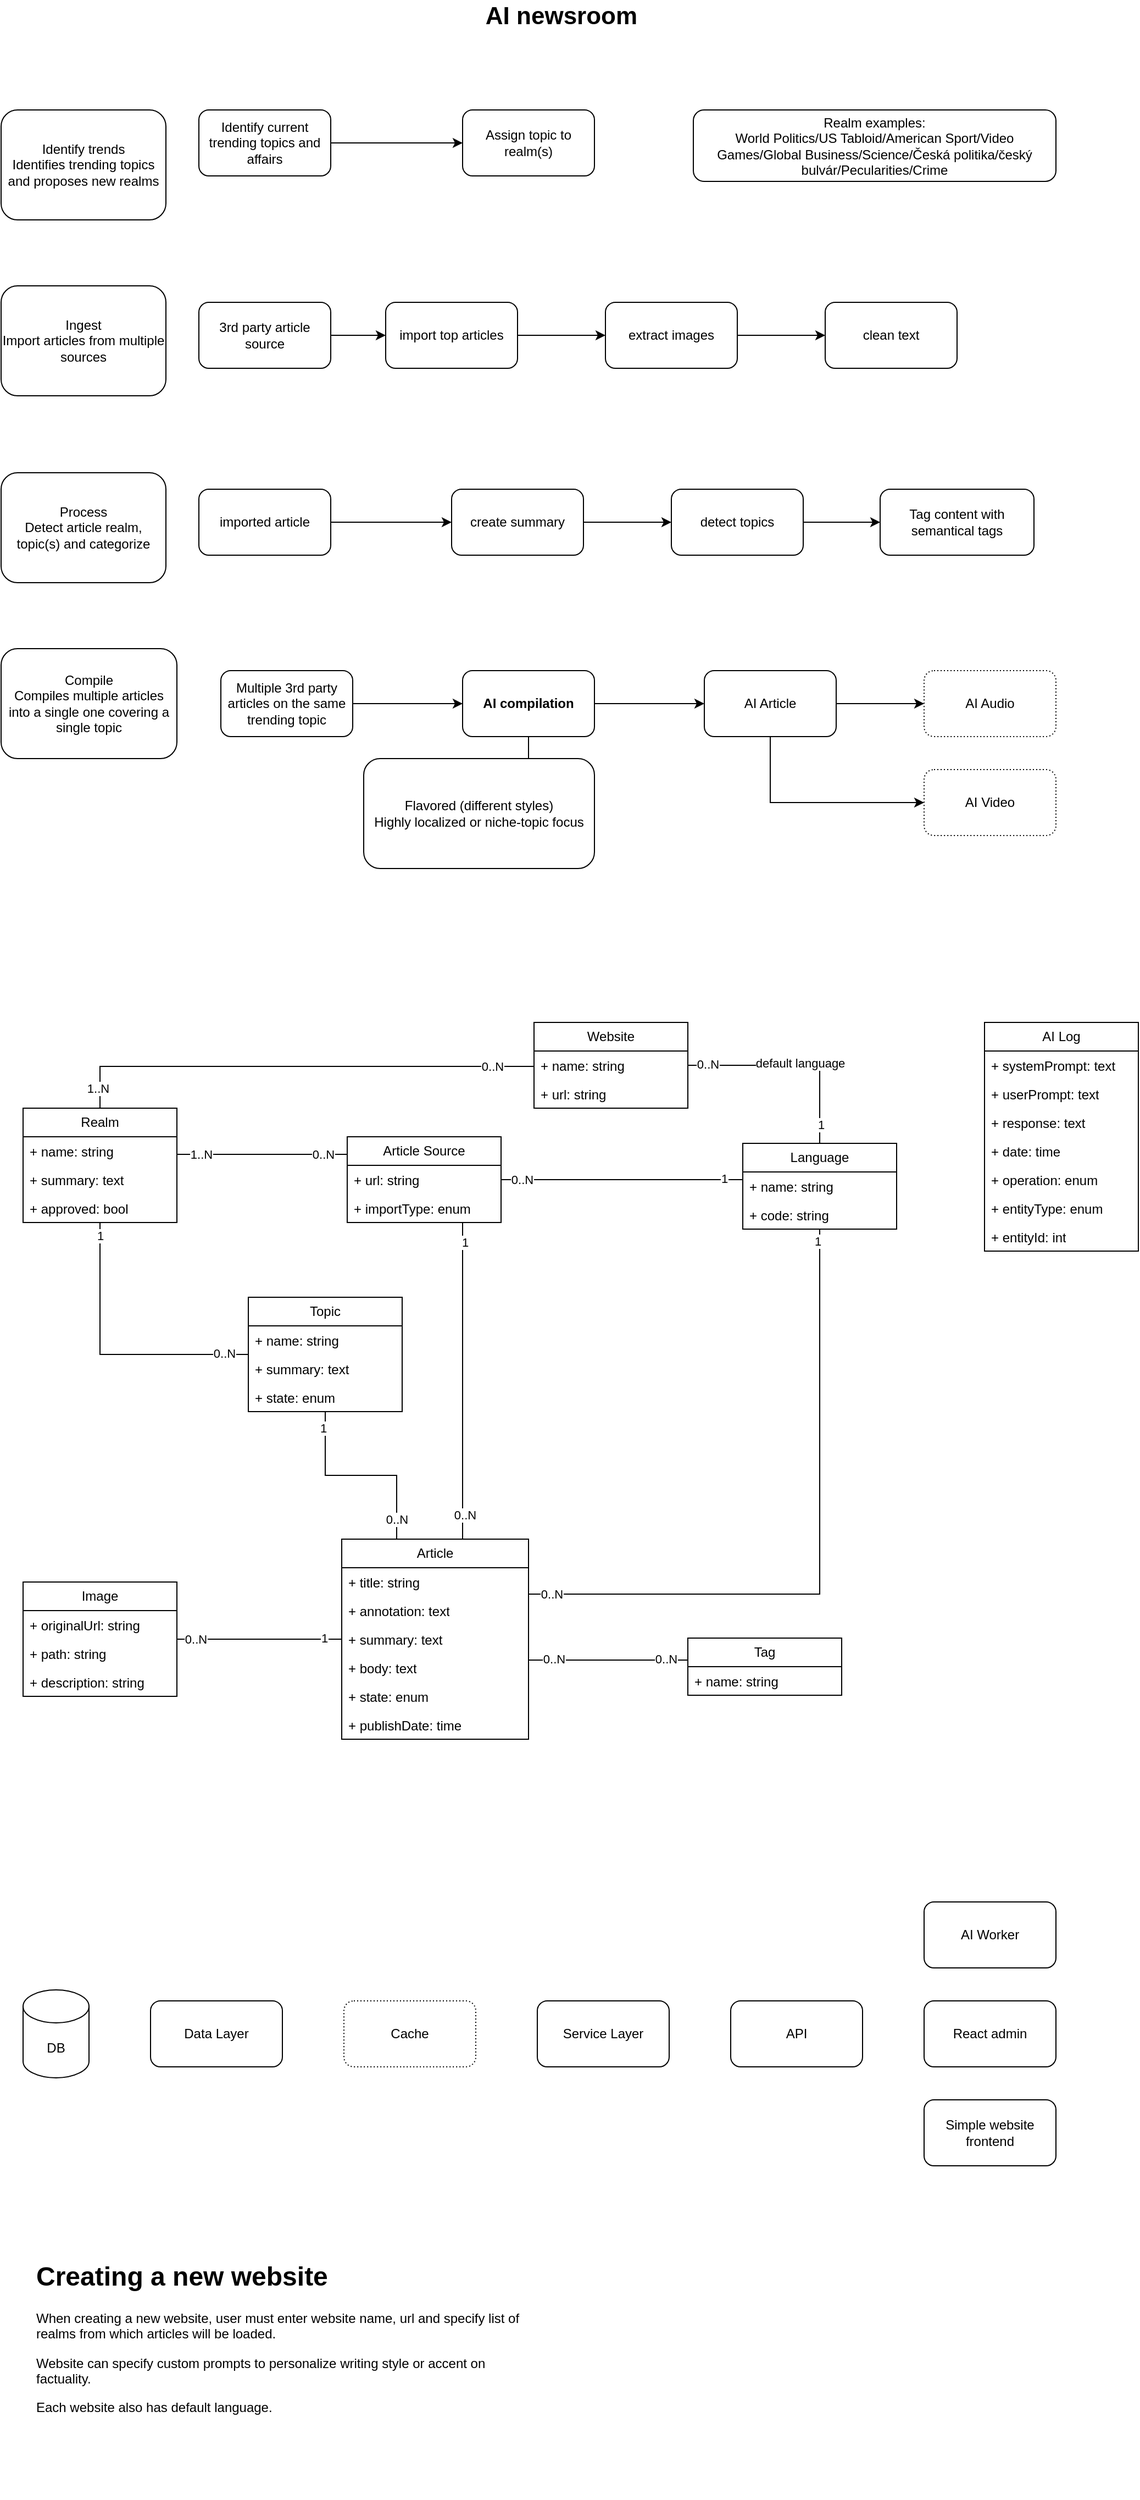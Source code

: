<mxfile version="28.0.6">
  <diagram name="Page-1" id="2f0_UIn1QX5p4JlgjNAr">
    <mxGraphModel dx="703" dy="866" grid="1" gridSize="10" guides="1" tooltips="1" connect="1" arrows="1" fold="1" page="1" pageScale="1" pageWidth="1100" pageHeight="850" math="0" shadow="0">
      <root>
        <mxCell id="0" />
        <mxCell id="1" parent="0" />
        <mxCell id="9vFJiuCCPZ5ZFo6hukGw-6" value="" style="edgeStyle=orthogonalEdgeStyle;rounded=0;orthogonalLoop=1;jettySize=auto;html=1;" parent="1" source="_1Ch5Hdbkco9YCcDuAIu-21" target="9vFJiuCCPZ5ZFo6hukGw-5" edge="1">
          <mxGeometry relative="1" as="geometry">
            <mxPoint x="360" y="670" as="sourcePoint" />
          </mxGeometry>
        </mxCell>
        <mxCell id="9vFJiuCCPZ5ZFo6hukGw-8" value="" style="edgeStyle=orthogonalEdgeStyle;rounded=0;orthogonalLoop=1;jettySize=auto;html=1;" parent="1" source="9vFJiuCCPZ5ZFo6hukGw-5" target="9vFJiuCCPZ5ZFo6hukGw-7" edge="1">
          <mxGeometry relative="1" as="geometry" />
        </mxCell>
        <mxCell id="jjYnuseNqR3K3UAZzciC-93" value="" style="edgeStyle=orthogonalEdgeStyle;rounded=0;orthogonalLoop=1;jettySize=auto;html=1;endArrow=none;endFill=0;" parent="1" source="9vFJiuCCPZ5ZFo6hukGw-5" target="jjYnuseNqR3K3UAZzciC-92" edge="1">
          <mxGeometry relative="1" as="geometry" />
        </mxCell>
        <mxCell id="9vFJiuCCPZ5ZFo6hukGw-5" value="AI compilation" style="whiteSpace=wrap;html=1;rounded=1;fontStyle=1" parent="1" vertex="1">
          <mxGeometry x="460" y="640" width="120" height="60" as="geometry" />
        </mxCell>
        <mxCell id="_1Ch5Hdbkco9YCcDuAIu-29" value="" style="edgeStyle=orthogonalEdgeStyle;rounded=0;orthogonalLoop=1;jettySize=auto;html=1;" parent="1" source="9vFJiuCCPZ5ZFo6hukGw-7" target="_1Ch5Hdbkco9YCcDuAIu-28" edge="1">
          <mxGeometry relative="1" as="geometry" />
        </mxCell>
        <mxCell id="jjYnuseNqR3K3UAZzciC-74" style="edgeStyle=orthogonalEdgeStyle;rounded=0;orthogonalLoop=1;jettySize=auto;html=1;" parent="1" source="9vFJiuCCPZ5ZFo6hukGw-7" target="jjYnuseNqR3K3UAZzciC-73" edge="1">
          <mxGeometry relative="1" as="geometry">
            <Array as="points">
              <mxPoint x="740" y="760" />
            </Array>
          </mxGeometry>
        </mxCell>
        <mxCell id="9vFJiuCCPZ5ZFo6hukGw-7" value="AI Article" style="whiteSpace=wrap;html=1;rounded=1;" parent="1" vertex="1">
          <mxGeometry x="680" y="640" width="120" height="60" as="geometry" />
        </mxCell>
        <mxCell id="_1Ch5Hdbkco9YCcDuAIu-2" value="" style="edgeStyle=orthogonalEdgeStyle;rounded=0;orthogonalLoop=1;jettySize=auto;html=1;" parent="1" source="fIE31c6hWo1CscnfOw33-9" target="_1Ch5Hdbkco9YCcDuAIu-1" edge="1">
          <mxGeometry relative="1" as="geometry" />
        </mxCell>
        <mxCell id="fIE31c6hWo1CscnfOw33-9" value="Identify current trending topics and affairs" style="rounded=1;whiteSpace=wrap;html=1;" parent="1" vertex="1">
          <mxGeometry x="220" y="130" width="120" height="60" as="geometry" />
        </mxCell>
        <mxCell id="_1Ch5Hdbkco9YCcDuAIu-1" value="Assign topic to realm(s)" style="rounded=1;whiteSpace=wrap;html=1;" parent="1" vertex="1">
          <mxGeometry x="460" y="130" width="120" height="60" as="geometry" />
        </mxCell>
        <mxCell id="_1Ch5Hdbkco9YCcDuAIu-3" value="Identify trends&lt;div&gt;Identifies trending topics and proposes new realms&lt;/div&gt;" style="rounded=1;whiteSpace=wrap;html=1;" parent="1" vertex="1">
          <mxGeometry x="40" y="130" width="150" height="100" as="geometry" />
        </mxCell>
        <mxCell id="_1Ch5Hdbkco9YCcDuAIu-9" value="Compile&lt;div&gt;Compiles multiple articles into a single one covering a single topic&lt;/div&gt;" style="rounded=1;whiteSpace=wrap;html=1;" parent="1" vertex="1">
          <mxGeometry x="40" y="620" width="160" height="100" as="geometry" />
        </mxCell>
        <mxCell id="_1Ch5Hdbkco9YCcDuAIu-10" value="Ingest&lt;br&gt;&lt;div&gt;Import articles from multiple sources&lt;/div&gt;" style="rounded=1;whiteSpace=wrap;html=1;" parent="1" vertex="1">
          <mxGeometry x="40" y="290" width="150" height="100" as="geometry" />
        </mxCell>
        <mxCell id="_1Ch5Hdbkco9YCcDuAIu-23" value="" style="edgeStyle=orthogonalEdgeStyle;rounded=0;orthogonalLoop=1;jettySize=auto;html=1;" parent="1" source="_1Ch5Hdbkco9YCcDuAIu-13" target="_1Ch5Hdbkco9YCcDuAIu-22" edge="1">
          <mxGeometry relative="1" as="geometry" />
        </mxCell>
        <mxCell id="_1Ch5Hdbkco9YCcDuAIu-13" value="3rd party article source" style="rounded=1;whiteSpace=wrap;html=1;flipH=1;" parent="1" vertex="1">
          <mxGeometry x="220" y="305" width="120" height="60" as="geometry" />
        </mxCell>
        <mxCell id="_1Ch5Hdbkco9YCcDuAIu-20" value="&lt;div&gt;Realm examples:&lt;/div&gt;World Politics/US Tabloid/American Sport/Video Games/Global Business/Science/Česká politika/český bulvár/Pecularities/Crime" style="rounded=1;whiteSpace=wrap;html=1;" parent="1" vertex="1">
          <mxGeometry x="670" y="130" width="330" height="65" as="geometry" />
        </mxCell>
        <mxCell id="_1Ch5Hdbkco9YCcDuAIu-21" value="Multiple 3rd party articles on the same trending topic" style="rounded=1;whiteSpace=wrap;html=1;" parent="1" vertex="1">
          <mxGeometry x="240" y="640" width="120" height="60" as="geometry" />
        </mxCell>
        <mxCell id="jjYnuseNqR3K3UAZzciC-83" value="" style="edgeStyle=orthogonalEdgeStyle;rounded=0;orthogonalLoop=1;jettySize=auto;html=1;" parent="1" source="_1Ch5Hdbkco9YCcDuAIu-22" target="jjYnuseNqR3K3UAZzciC-82" edge="1">
          <mxGeometry relative="1" as="geometry" />
        </mxCell>
        <mxCell id="_1Ch5Hdbkco9YCcDuAIu-22" value="import top articles" style="rounded=1;whiteSpace=wrap;html=1;flipH=1;" parent="1" vertex="1">
          <mxGeometry x="390" y="305" width="120" height="60" as="geometry" />
        </mxCell>
        <mxCell id="_1Ch5Hdbkco9YCcDuAIu-28" value="AI Audio" style="whiteSpace=wrap;html=1;rounded=1;dashed=1;dashPattern=1 2;" parent="1" vertex="1">
          <mxGeometry x="880" y="640" width="120" height="60" as="geometry" />
        </mxCell>
        <mxCell id="s1_NxwoBrpegGPB-QbzP-15" value="AI newsroom" style="text;html=1;align=center;verticalAlign=middle;whiteSpace=wrap;rounded=0;fontFamily=Helvetica;fontSize=22;fontColor=default;labelBackgroundColor=default;fontStyle=1" parent="1" vertex="1">
          <mxGeometry x="380" y="30" width="340" height="30" as="geometry" />
        </mxCell>
        <mxCell id="s1_NxwoBrpegGPB-QbzP-16" value="&lt;div&gt;Tag content with semantical tags&lt;/div&gt;" style="rounded=1;whiteSpace=wrap;html=1;" parent="1" vertex="1">
          <mxGeometry x="840" y="475" width="140" height="60" as="geometry" />
        </mxCell>
        <mxCell id="s2s7f9IMEK1w8N7TYZo1-18" style="edgeStyle=orthogonalEdgeStyle;shape=connector;rounded=0;orthogonalLoop=1;jettySize=auto;html=1;strokeColor=default;align=center;verticalAlign=middle;fontFamily=Helvetica;fontSize=11;fontColor=default;labelBackgroundColor=default;endArrow=none;endFill=0;" edge="1" parent="1" source="jjYnuseNqR3K3UAZzciC-6" target="jjYnuseNqR3K3UAZzciC-22">
          <mxGeometry relative="1" as="geometry" />
        </mxCell>
        <mxCell id="s2s7f9IMEK1w8N7TYZo1-20" value="0..N" style="edgeLabel;html=1;align=center;verticalAlign=middle;resizable=0;points=[];fontFamily=Helvetica;fontSize=11;fontColor=default;labelBackgroundColor=default;" vertex="1" connectable="0" parent="s2s7f9IMEK1w8N7TYZo1-18">
          <mxGeometry x="-0.828" y="-1" relative="1" as="geometry">
            <mxPoint as="offset" />
          </mxGeometry>
        </mxCell>
        <mxCell id="s2s7f9IMEK1w8N7TYZo1-23" value="1" style="edgeLabel;html=1;align=center;verticalAlign=middle;resizable=0;points=[];fontFamily=Helvetica;fontSize=11;fontColor=default;labelBackgroundColor=default;" vertex="1" connectable="0" parent="s2s7f9IMEK1w8N7TYZo1-18">
          <mxGeometry x="0.906" relative="1" as="geometry">
            <mxPoint as="offset" />
          </mxGeometry>
        </mxCell>
        <mxCell id="jjYnuseNqR3K3UAZzciC-6" value="Topic" style="swimlane;fontStyle=0;childLayout=stackLayout;horizontal=1;startSize=26;fillColor=none;horizontalStack=0;resizeParent=1;resizeParentMax=0;resizeLast=0;collapsible=1;marginBottom=0;whiteSpace=wrap;html=1;" parent="1" vertex="1">
          <mxGeometry x="265" y="1210" width="140" height="104" as="geometry" />
        </mxCell>
        <mxCell id="jjYnuseNqR3K3UAZzciC-7" value="+ name: string" style="text;strokeColor=none;fillColor=none;align=left;verticalAlign=top;spacingLeft=4;spacingRight=4;overflow=hidden;rotatable=0;points=[[0,0.5],[1,0.5]];portConstraint=eastwest;whiteSpace=wrap;html=1;" parent="jjYnuseNqR3K3UAZzciC-6" vertex="1">
          <mxGeometry y="26" width="140" height="26" as="geometry" />
        </mxCell>
        <mxCell id="jjYnuseNqR3K3UAZzciC-8" value="+ summary: text" style="text;strokeColor=none;fillColor=none;align=left;verticalAlign=top;spacingLeft=4;spacingRight=4;overflow=hidden;rotatable=0;points=[[0,0.5],[1,0.5]];portConstraint=eastwest;whiteSpace=wrap;html=1;" parent="jjYnuseNqR3K3UAZzciC-6" vertex="1">
          <mxGeometry y="52" width="140" height="26" as="geometry" />
        </mxCell>
        <mxCell id="jjYnuseNqR3K3UAZzciC-68" value="+ state: enum" style="text;strokeColor=none;fillColor=none;align=left;verticalAlign=top;spacingLeft=4;spacingRight=4;overflow=hidden;rotatable=0;points=[[0,0.5],[1,0.5]];portConstraint=eastwest;whiteSpace=wrap;html=1;" parent="jjYnuseNqR3K3UAZzciC-6" vertex="1">
          <mxGeometry y="78" width="140" height="26" as="geometry" />
        </mxCell>
        <mxCell id="jjYnuseNqR3K3UAZzciC-43" style="edgeStyle=orthogonalEdgeStyle;rounded=0;orthogonalLoop=1;jettySize=auto;html=1;endArrow=none;endFill=0;" parent="1" source="jjYnuseNqR3K3UAZzciC-10" target="jjYnuseNqR3K3UAZzciC-22" edge="1">
          <mxGeometry relative="1" as="geometry">
            <mxPoint x="487" y="1180" as="sourcePoint" />
            <mxPoint x="282" y="1185" as="targetPoint" />
            <Array as="points">
              <mxPoint x="255" y="1080" />
              <mxPoint x="255" y="1080" />
            </Array>
          </mxGeometry>
        </mxCell>
        <mxCell id="jjYnuseNqR3K3UAZzciC-44" value="1..N" style="edgeLabel;html=1;align=center;verticalAlign=middle;resizable=0;points=[];" parent="jjYnuseNqR3K3UAZzciC-43" vertex="1" connectable="0">
          <mxGeometry x="0.719" y="1" relative="1" as="geometry">
            <mxPoint y="-1" as="offset" />
          </mxGeometry>
        </mxCell>
        <mxCell id="s2s7f9IMEK1w8N7TYZo1-14" value="0..N" style="edgeLabel;html=1;align=center;verticalAlign=middle;resizable=0;points=[];fontFamily=Helvetica;fontSize=11;fontColor=default;labelBackgroundColor=default;" vertex="1" connectable="0" parent="jjYnuseNqR3K3UAZzciC-43">
          <mxGeometry x="-0.716" relative="1" as="geometry">
            <mxPoint as="offset" />
          </mxGeometry>
        </mxCell>
        <mxCell id="s2s7f9IMEK1w8N7TYZo1-25" style="edgeStyle=orthogonalEdgeStyle;shape=connector;rounded=0;orthogonalLoop=1;jettySize=auto;html=1;strokeColor=default;align=center;verticalAlign=middle;fontFamily=Helvetica;fontSize=11;fontColor=default;labelBackgroundColor=default;endArrow=none;endFill=0;" edge="1" parent="1" source="jjYnuseNqR3K3UAZzciC-10" target="jjYnuseNqR3K3UAZzciC-14">
          <mxGeometry relative="1" as="geometry">
            <Array as="points">
              <mxPoint x="675" y="1103" />
              <mxPoint x="675" y="1103" />
            </Array>
          </mxGeometry>
        </mxCell>
        <mxCell id="s2s7f9IMEK1w8N7TYZo1-26" value="0..N" style="edgeLabel;html=1;align=center;verticalAlign=middle;resizable=0;points=[];fontFamily=Helvetica;fontSize=11;fontColor=default;labelBackgroundColor=default;" vertex="1" connectable="0" parent="s2s7f9IMEK1w8N7TYZo1-25">
          <mxGeometry x="-0.832" relative="1" as="geometry">
            <mxPoint as="offset" />
          </mxGeometry>
        </mxCell>
        <mxCell id="s2s7f9IMEK1w8N7TYZo1-27" value="1" style="edgeLabel;html=1;align=center;verticalAlign=middle;resizable=0;points=[];fontFamily=Helvetica;fontSize=11;fontColor=default;labelBackgroundColor=default;" vertex="1" connectable="0" parent="s2s7f9IMEK1w8N7TYZo1-25">
          <mxGeometry x="0.841" y="3" relative="1" as="geometry">
            <mxPoint y="2" as="offset" />
          </mxGeometry>
        </mxCell>
        <mxCell id="jjYnuseNqR3K3UAZzciC-10" value="Article Source" style="swimlane;fontStyle=0;childLayout=stackLayout;horizontal=1;startSize=26;fillColor=none;horizontalStack=0;resizeParent=1;resizeParentMax=0;resizeLast=0;collapsible=1;marginBottom=0;whiteSpace=wrap;html=1;" parent="1" vertex="1">
          <mxGeometry x="355" y="1064" width="140" height="78" as="geometry" />
        </mxCell>
        <mxCell id="jjYnuseNqR3K3UAZzciC-11" value="+ url: string" style="text;strokeColor=none;fillColor=none;align=left;verticalAlign=top;spacingLeft=4;spacingRight=4;overflow=hidden;rotatable=0;points=[[0,0.5],[1,0.5]];portConstraint=eastwest;whiteSpace=wrap;html=1;" parent="jjYnuseNqR3K3UAZzciC-10" vertex="1">
          <mxGeometry y="26" width="140" height="26" as="geometry" />
        </mxCell>
        <mxCell id="jjYnuseNqR3K3UAZzciC-12" value="+ importType: enum" style="text;strokeColor=none;fillColor=none;align=left;verticalAlign=top;spacingLeft=4;spacingRight=4;overflow=hidden;rotatable=0;points=[[0,0.5],[1,0.5]];portConstraint=eastwest;whiteSpace=wrap;html=1;" parent="jjYnuseNqR3K3UAZzciC-10" vertex="1">
          <mxGeometry y="52" width="140" height="26" as="geometry" />
        </mxCell>
        <mxCell id="jjYnuseNqR3K3UAZzciC-14" value="Language" style="swimlane;fontStyle=0;childLayout=stackLayout;horizontal=1;startSize=26;fillColor=none;horizontalStack=0;resizeParent=1;resizeParentMax=0;resizeLast=0;collapsible=1;marginBottom=0;whiteSpace=wrap;html=1;" parent="1" vertex="1">
          <mxGeometry x="715" y="1070" width="140" height="78" as="geometry" />
        </mxCell>
        <mxCell id="jjYnuseNqR3K3UAZzciC-15" value="+ name: string" style="text;strokeColor=none;fillColor=none;align=left;verticalAlign=top;spacingLeft=4;spacingRight=4;overflow=hidden;rotatable=0;points=[[0,0.5],[1,0.5]];portConstraint=eastwest;whiteSpace=wrap;html=1;" parent="jjYnuseNqR3K3UAZzciC-14" vertex="1">
          <mxGeometry y="26" width="140" height="26" as="geometry" />
        </mxCell>
        <mxCell id="3_nOLkv7CPVGNrmWfh7A-4" value="+ code: string" style="text;strokeColor=none;fillColor=none;align=left;verticalAlign=top;spacingLeft=4;spacingRight=4;overflow=hidden;rotatable=0;points=[[0,0.5],[1,0.5]];portConstraint=eastwest;whiteSpace=wrap;html=1;" parent="jjYnuseNqR3K3UAZzciC-14" vertex="1">
          <mxGeometry y="52" width="140" height="26" as="geometry" />
        </mxCell>
        <mxCell id="jjYnuseNqR3K3UAZzciC-35" style="edgeStyle=orthogonalEdgeStyle;rounded=0;orthogonalLoop=1;jettySize=auto;html=1;endArrow=none;endFill=0;" parent="1" source="jjYnuseNqR3K3UAZzciC-18" target="jjYnuseNqR3K3UAZzciC-14" edge="1">
          <mxGeometry relative="1" as="geometry">
            <Array as="points">
              <mxPoint x="785" y="1480" />
            </Array>
          </mxGeometry>
        </mxCell>
        <mxCell id="s2s7f9IMEK1w8N7TYZo1-21" value="1" style="edgeLabel;html=1;align=center;verticalAlign=middle;resizable=0;points=[];fontFamily=Helvetica;fontSize=11;fontColor=default;labelBackgroundColor=default;" vertex="1" connectable="0" parent="jjYnuseNqR3K3UAZzciC-35">
          <mxGeometry x="0.965" y="2" relative="1" as="geometry">
            <mxPoint as="offset" />
          </mxGeometry>
        </mxCell>
        <mxCell id="s2s7f9IMEK1w8N7TYZo1-22" value="0..N" style="edgeLabel;html=1;align=center;verticalAlign=middle;resizable=0;points=[];fontFamily=Helvetica;fontSize=11;fontColor=default;labelBackgroundColor=default;" vertex="1" connectable="0" parent="jjYnuseNqR3K3UAZzciC-35">
          <mxGeometry x="-0.951" relative="1" as="geometry">
            <mxPoint x="6" as="offset" />
          </mxGeometry>
        </mxCell>
        <mxCell id="jjYnuseNqR3K3UAZzciC-45" style="edgeStyle=orthogonalEdgeStyle;rounded=0;orthogonalLoop=1;jettySize=auto;html=1;endArrow=none;endFill=0;" parent="1" source="jjYnuseNqR3K3UAZzciC-18" target="jjYnuseNqR3K3UAZzciC-6" edge="1">
          <mxGeometry relative="1" as="geometry">
            <Array as="points">
              <mxPoint x="400" y="1372" />
              <mxPoint x="335" y="1372" />
            </Array>
          </mxGeometry>
        </mxCell>
        <mxCell id="jjYnuseNqR3K3UAZzciC-53" value="1" style="edgeLabel;html=1;align=center;verticalAlign=middle;resizable=0;points=[];" parent="jjYnuseNqR3K3UAZzciC-45" vertex="1" connectable="0">
          <mxGeometry x="0.798" y="-1" relative="1" as="geometry">
            <mxPoint x="-3" y="-4" as="offset" />
          </mxGeometry>
        </mxCell>
        <mxCell id="s2s7f9IMEK1w8N7TYZo1-24" value="0..N" style="edgeLabel;html=1;align=center;verticalAlign=middle;resizable=0;points=[];fontFamily=Helvetica;fontSize=11;fontColor=default;labelBackgroundColor=default;" vertex="1" connectable="0" parent="jjYnuseNqR3K3UAZzciC-45">
          <mxGeometry x="-0.793" relative="1" as="geometry">
            <mxPoint as="offset" />
          </mxGeometry>
        </mxCell>
        <mxCell id="s2s7f9IMEK1w8N7TYZo1-31" style="edgeStyle=orthogonalEdgeStyle;shape=connector;rounded=0;orthogonalLoop=1;jettySize=auto;html=1;strokeColor=default;align=center;verticalAlign=middle;fontFamily=Helvetica;fontSize=11;fontColor=default;labelBackgroundColor=default;endArrow=none;endFill=0;" edge="1" parent="1" source="jjYnuseNqR3K3UAZzciC-18" target="jjYnuseNqR3K3UAZzciC-10">
          <mxGeometry relative="1" as="geometry">
            <Array as="points">
              <mxPoint x="460" y="1360" />
              <mxPoint x="460" y="1360" />
            </Array>
          </mxGeometry>
        </mxCell>
        <mxCell id="s2s7f9IMEK1w8N7TYZo1-32" value="1" style="edgeLabel;html=1;align=center;verticalAlign=middle;resizable=0;points=[];fontFamily=Helvetica;fontSize=11;fontColor=default;labelBackgroundColor=default;" vertex="1" connectable="0" parent="s2s7f9IMEK1w8N7TYZo1-31">
          <mxGeometry x="0.875" y="-2" relative="1" as="geometry">
            <mxPoint as="offset" />
          </mxGeometry>
        </mxCell>
        <mxCell id="s2s7f9IMEK1w8N7TYZo1-33" value="0..N" style="edgeLabel;html=1;align=center;verticalAlign=middle;resizable=0;points=[];fontFamily=Helvetica;fontSize=11;fontColor=default;labelBackgroundColor=default;" vertex="1" connectable="0" parent="s2s7f9IMEK1w8N7TYZo1-31">
          <mxGeometry x="-0.847" y="-2" relative="1" as="geometry">
            <mxPoint as="offset" />
          </mxGeometry>
        </mxCell>
        <mxCell id="jjYnuseNqR3K3UAZzciC-18" value="Article" style="swimlane;fontStyle=0;childLayout=stackLayout;horizontal=1;startSize=26;fillColor=none;horizontalStack=0;resizeParent=1;resizeParentMax=0;resizeLast=0;collapsible=1;marginBottom=0;whiteSpace=wrap;html=1;" parent="1" vertex="1">
          <mxGeometry x="350" y="1430" width="170" height="182" as="geometry" />
        </mxCell>
        <mxCell id="jjYnuseNqR3K3UAZzciC-19" value="+ title: string" style="text;strokeColor=none;fillColor=none;align=left;verticalAlign=top;spacingLeft=4;spacingRight=4;overflow=hidden;rotatable=0;points=[[0,0.5],[1,0.5]];portConstraint=eastwest;whiteSpace=wrap;html=1;" parent="jjYnuseNqR3K3UAZzciC-18" vertex="1">
          <mxGeometry y="26" width="170" height="26" as="geometry" />
        </mxCell>
        <mxCell id="jjYnuseNqR3K3UAZzciC-20" value="+ annotation: text" style="text;strokeColor=none;fillColor=none;align=left;verticalAlign=top;spacingLeft=4;spacingRight=4;overflow=hidden;rotatable=0;points=[[0,0.5],[1,0.5]];portConstraint=eastwest;whiteSpace=wrap;html=1;" parent="jjYnuseNqR3K3UAZzciC-18" vertex="1">
          <mxGeometry y="52" width="170" height="26" as="geometry" />
        </mxCell>
        <mxCell id="jjYnuseNqR3K3UAZzciC-21" value="+ summary: text" style="text;strokeColor=none;fillColor=none;align=left;verticalAlign=top;spacingLeft=4;spacingRight=4;overflow=hidden;rotatable=0;points=[[0,0.5],[1,0.5]];portConstraint=eastwest;whiteSpace=wrap;html=1;" parent="jjYnuseNqR3K3UAZzciC-18" vertex="1">
          <mxGeometry y="78" width="170" height="26" as="geometry" />
        </mxCell>
        <mxCell id="jjYnuseNqR3K3UAZzciC-36" value="+ body: text" style="text;strokeColor=none;fillColor=none;align=left;verticalAlign=top;spacingLeft=4;spacingRight=4;overflow=hidden;rotatable=0;points=[[0,0.5],[1,0.5]];portConstraint=eastwest;whiteSpace=wrap;html=1;" parent="jjYnuseNqR3K3UAZzciC-18" vertex="1">
          <mxGeometry y="104" width="170" height="26" as="geometry" />
        </mxCell>
        <mxCell id="jjYnuseNqR3K3UAZzciC-54" value="+ state: enum" style="text;strokeColor=none;fillColor=none;align=left;verticalAlign=top;spacingLeft=4;spacingRight=4;overflow=hidden;rotatable=0;points=[[0,0.5],[1,0.5]];portConstraint=eastwest;whiteSpace=wrap;html=1;" parent="jjYnuseNqR3K3UAZzciC-18" vertex="1">
          <mxGeometry y="130" width="170" height="26" as="geometry" />
        </mxCell>
        <mxCell id="s2s7f9IMEK1w8N7TYZo1-13" value="+ publishDate: time" style="text;strokeColor=none;fillColor=none;align=left;verticalAlign=top;spacingLeft=4;spacingRight=4;overflow=hidden;rotatable=0;points=[[0,0.5],[1,0.5]];portConstraint=eastwest;whiteSpace=wrap;html=1;" vertex="1" parent="jjYnuseNqR3K3UAZzciC-18">
          <mxGeometry y="156" width="170" height="26" as="geometry" />
        </mxCell>
        <mxCell id="s2s7f9IMEK1w8N7TYZo1-6" style="edgeStyle=orthogonalEdgeStyle;rounded=0;orthogonalLoop=1;jettySize=auto;html=1;endArrow=none;endFill=0;" edge="1" parent="1" source="jjYnuseNqR3K3UAZzciC-22" target="s2s7f9IMEK1w8N7TYZo1-1">
          <mxGeometry relative="1" as="geometry">
            <Array as="points">
              <mxPoint x="130" y="1000" />
            </Array>
          </mxGeometry>
        </mxCell>
        <mxCell id="s2s7f9IMEK1w8N7TYZo1-7" value="0..N" style="edgeLabel;html=1;align=center;verticalAlign=middle;resizable=0;points=[];fontFamily=Helvetica;fontSize=11;fontColor=default;labelBackgroundColor=default;" vertex="1" connectable="0" parent="s2s7f9IMEK1w8N7TYZo1-6">
          <mxGeometry x="0.823" relative="1" as="geometry">
            <mxPoint as="offset" />
          </mxGeometry>
        </mxCell>
        <mxCell id="s2s7f9IMEK1w8N7TYZo1-8" value="1..N" style="edgeLabel;html=1;align=center;verticalAlign=middle;resizable=0;points=[];fontFamily=Helvetica;fontSize=11;fontColor=default;labelBackgroundColor=default;" vertex="1" connectable="0" parent="s2s7f9IMEK1w8N7TYZo1-6">
          <mxGeometry x="-0.872" y="2" relative="1" as="geometry">
            <mxPoint y="9" as="offset" />
          </mxGeometry>
        </mxCell>
        <mxCell id="jjYnuseNqR3K3UAZzciC-22" value="Realm" style="swimlane;fontStyle=0;childLayout=stackLayout;horizontal=1;startSize=26;fillColor=none;horizontalStack=0;resizeParent=1;resizeParentMax=0;resizeLast=0;collapsible=1;marginBottom=0;whiteSpace=wrap;html=1;" parent="1" vertex="1">
          <mxGeometry x="60" y="1038" width="140" height="104" as="geometry" />
        </mxCell>
        <mxCell id="jjYnuseNqR3K3UAZzciC-25" value="+ name: string" style="text;strokeColor=none;fillColor=none;align=left;verticalAlign=top;spacingLeft=4;spacingRight=4;overflow=hidden;rotatable=0;points=[[0,0.5],[1,0.5]];portConstraint=eastwest;whiteSpace=wrap;html=1;" parent="jjYnuseNqR3K3UAZzciC-22" vertex="1">
          <mxGeometry y="26" width="140" height="26" as="geometry" />
        </mxCell>
        <mxCell id="jjYnuseNqR3K3UAZzciC-49" value="+ summary: text" style="text;strokeColor=none;fillColor=none;align=left;verticalAlign=top;spacingLeft=4;spacingRight=4;overflow=hidden;rotatable=0;points=[[0,0.5],[1,0.5]];portConstraint=eastwest;whiteSpace=wrap;html=1;" parent="jjYnuseNqR3K3UAZzciC-22" vertex="1">
          <mxGeometry y="52" width="140" height="26" as="geometry" />
        </mxCell>
        <mxCell id="s2s7f9IMEK1w8N7TYZo1-15" value="+ approved: bool" style="text;strokeColor=none;fillColor=none;align=left;verticalAlign=top;spacingLeft=4;spacingRight=4;overflow=hidden;rotatable=0;points=[[0,0.5],[1,0.5]];portConstraint=eastwest;whiteSpace=wrap;html=1;" vertex="1" parent="jjYnuseNqR3K3UAZzciC-22">
          <mxGeometry y="78" width="140" height="26" as="geometry" />
        </mxCell>
        <mxCell id="jjYnuseNqR3K3UAZzciC-34" style="edgeStyle=orthogonalEdgeStyle;rounded=0;orthogonalLoop=1;jettySize=auto;html=1;endArrow=none;endFill=0;" parent="1" source="jjYnuseNqR3K3UAZzciC-30" target="jjYnuseNqR3K3UAZzciC-18" edge="1">
          <mxGeometry relative="1" as="geometry" />
        </mxCell>
        <mxCell id="s2s7f9IMEK1w8N7TYZo1-28" value="1" style="edgeLabel;html=1;align=center;verticalAlign=middle;resizable=0;points=[];fontFamily=Helvetica;fontSize=11;fontColor=default;labelBackgroundColor=default;" vertex="1" connectable="0" parent="jjYnuseNqR3K3UAZzciC-34">
          <mxGeometry x="0.787" y="1" relative="1" as="geometry">
            <mxPoint as="offset" />
          </mxGeometry>
        </mxCell>
        <mxCell id="s2s7f9IMEK1w8N7TYZo1-29" value="0..N" style="edgeLabel;html=1;align=center;verticalAlign=middle;resizable=0;points=[];fontFamily=Helvetica;fontSize=11;fontColor=default;labelBackgroundColor=default;" vertex="1" connectable="0" parent="jjYnuseNqR3K3UAZzciC-34">
          <mxGeometry x="-0.773" y="-1" relative="1" as="geometry">
            <mxPoint y="-1" as="offset" />
          </mxGeometry>
        </mxCell>
        <mxCell id="jjYnuseNqR3K3UAZzciC-30" value="Image" style="swimlane;fontStyle=0;childLayout=stackLayout;horizontal=1;startSize=26;fillColor=none;horizontalStack=0;resizeParent=1;resizeParentMax=0;resizeLast=0;collapsible=1;marginBottom=0;whiteSpace=wrap;html=1;" parent="1" vertex="1">
          <mxGeometry x="60" y="1469" width="140" height="104" as="geometry" />
        </mxCell>
        <mxCell id="jjYnuseNqR3K3UAZzciC-31" value="+ originalUrl: string" style="text;strokeColor=none;fillColor=none;align=left;verticalAlign=top;spacingLeft=4;spacingRight=4;overflow=hidden;rotatable=0;points=[[0,0.5],[1,0.5]];portConstraint=eastwest;whiteSpace=wrap;html=1;" parent="jjYnuseNqR3K3UAZzciC-30" vertex="1">
          <mxGeometry y="26" width="140" height="26" as="geometry" />
        </mxCell>
        <mxCell id="jjYnuseNqR3K3UAZzciC-32" value="+ path: string" style="text;strokeColor=none;fillColor=none;align=left;verticalAlign=top;spacingLeft=4;spacingRight=4;overflow=hidden;rotatable=0;points=[[0,0.5],[1,0.5]];portConstraint=eastwest;whiteSpace=wrap;html=1;" parent="jjYnuseNqR3K3UAZzciC-30" vertex="1">
          <mxGeometry y="52" width="140" height="26" as="geometry" />
        </mxCell>
        <mxCell id="jjYnuseNqR3K3UAZzciC-33" value="+ description: string" style="text;strokeColor=none;fillColor=none;align=left;verticalAlign=top;spacingLeft=4;spacingRight=4;overflow=hidden;rotatable=0;points=[[0,0.5],[1,0.5]];portConstraint=eastwest;whiteSpace=wrap;html=1;" parent="jjYnuseNqR3K3UAZzciC-30" vertex="1">
          <mxGeometry y="78" width="140" height="26" as="geometry" />
        </mxCell>
        <mxCell id="jjYnuseNqR3K3UAZzciC-55" value="Process&lt;br&gt;&lt;div&gt;Detect article realm, topic(s) and categorize&lt;/div&gt;" style="rounded=1;whiteSpace=wrap;html=1;" parent="1" vertex="1">
          <mxGeometry x="40" y="460" width="150" height="100" as="geometry" />
        </mxCell>
        <mxCell id="jjYnuseNqR3K3UAZzciC-56" value="" style="edgeStyle=orthogonalEdgeStyle;rounded=0;orthogonalLoop=1;jettySize=auto;html=1;" parent="1" source="jjYnuseNqR3K3UAZzciC-57" target="jjYnuseNqR3K3UAZzciC-80" edge="1">
          <mxGeometry relative="1" as="geometry">
            <mxPoint x="420" y="505" as="targetPoint" />
          </mxGeometry>
        </mxCell>
        <mxCell id="jjYnuseNqR3K3UAZzciC-57" value="imported article" style="rounded=1;whiteSpace=wrap;html=1;flipH=1;" parent="1" vertex="1">
          <mxGeometry x="220" y="475" width="120" height="60" as="geometry" />
        </mxCell>
        <mxCell id="jjYnuseNqR3K3UAZzciC-60" value="" style="edgeStyle=orthogonalEdgeStyle;rounded=0;orthogonalLoop=1;jettySize=auto;html=1;" parent="1" source="jjYnuseNqR3K3UAZzciC-80" target="jjYnuseNqR3K3UAZzciC-59" edge="1">
          <mxGeometry relative="1" as="geometry" />
        </mxCell>
        <mxCell id="jjYnuseNqR3K3UAZzciC-67" style="edgeStyle=orthogonalEdgeStyle;rounded=0;orthogonalLoop=1;jettySize=auto;html=1;" parent="1" source="jjYnuseNqR3K3UAZzciC-59" target="s1_NxwoBrpegGPB-QbzP-16" edge="1">
          <mxGeometry relative="1" as="geometry" />
        </mxCell>
        <mxCell id="jjYnuseNqR3K3UAZzciC-59" value="detect topics" style="rounded=1;whiteSpace=wrap;html=1;flipH=1;" parent="1" vertex="1">
          <mxGeometry x="650" y="475" width="120" height="60" as="geometry" />
        </mxCell>
        <mxCell id="jjYnuseNqR3K3UAZzciC-61" value="AI Log" style="swimlane;fontStyle=0;childLayout=stackLayout;horizontal=1;startSize=26;fillColor=none;horizontalStack=0;resizeParent=1;resizeParentMax=0;resizeLast=0;collapsible=1;marginBottom=0;whiteSpace=wrap;html=1;" parent="1" vertex="1">
          <mxGeometry x="935" y="960" width="140" height="208" as="geometry" />
        </mxCell>
        <mxCell id="jjYnuseNqR3K3UAZzciC-62" value="+ systemPrompt: text" style="text;strokeColor=none;fillColor=none;align=left;verticalAlign=top;spacingLeft=4;spacingRight=4;overflow=hidden;rotatable=0;points=[[0,0.5],[1,0.5]];portConstraint=eastwest;whiteSpace=wrap;html=1;" parent="jjYnuseNqR3K3UAZzciC-61" vertex="1">
          <mxGeometry y="26" width="140" height="26" as="geometry" />
        </mxCell>
        <mxCell id="jjYnuseNqR3K3UAZzciC-63" value="+ userPrompt: text" style="text;strokeColor=none;fillColor=none;align=left;verticalAlign=top;spacingLeft=4;spacingRight=4;overflow=hidden;rotatable=0;points=[[0,0.5],[1,0.5]];portConstraint=eastwest;whiteSpace=wrap;html=1;" parent="jjYnuseNqR3K3UAZzciC-61" vertex="1">
          <mxGeometry y="52" width="140" height="26" as="geometry" />
        </mxCell>
        <mxCell id="jjYnuseNqR3K3UAZzciC-64" value="+ response: text" style="text;strokeColor=none;fillColor=none;align=left;verticalAlign=top;spacingLeft=4;spacingRight=4;overflow=hidden;rotatable=0;points=[[0,0.5],[1,0.5]];portConstraint=eastwest;whiteSpace=wrap;html=1;" parent="jjYnuseNqR3K3UAZzciC-61" vertex="1">
          <mxGeometry y="78" width="140" height="26" as="geometry" />
        </mxCell>
        <mxCell id="jjYnuseNqR3K3UAZzciC-65" value="+ date: time" style="text;strokeColor=none;fillColor=none;align=left;verticalAlign=top;spacingLeft=4;spacingRight=4;overflow=hidden;rotatable=0;points=[[0,0.5],[1,0.5]];portConstraint=eastwest;whiteSpace=wrap;html=1;" parent="jjYnuseNqR3K3UAZzciC-61" vertex="1">
          <mxGeometry y="104" width="140" height="26" as="geometry" />
        </mxCell>
        <mxCell id="jjYnuseNqR3K3UAZzciC-66" value="+ operation: enum" style="text;strokeColor=none;fillColor=none;align=left;verticalAlign=top;spacingLeft=4;spacingRight=4;overflow=hidden;rotatable=0;points=[[0,0.5],[1,0.5]];portConstraint=eastwest;whiteSpace=wrap;html=1;" parent="jjYnuseNqR3K3UAZzciC-61" vertex="1">
          <mxGeometry y="130" width="140" height="26" as="geometry" />
        </mxCell>
        <mxCell id="s2s7f9IMEK1w8N7TYZo1-17" value="+ entityType: enum" style="text;strokeColor=none;fillColor=none;align=left;verticalAlign=top;spacingLeft=4;spacingRight=4;overflow=hidden;rotatable=0;points=[[0,0.5],[1,0.5]];portConstraint=eastwest;whiteSpace=wrap;html=1;" vertex="1" parent="jjYnuseNqR3K3UAZzciC-61">
          <mxGeometry y="156" width="140" height="26" as="geometry" />
        </mxCell>
        <mxCell id="s2s7f9IMEK1w8N7TYZo1-16" value="+ entityId: int" style="text;strokeColor=none;fillColor=none;align=left;verticalAlign=top;spacingLeft=4;spacingRight=4;overflow=hidden;rotatable=0;points=[[0,0.5],[1,0.5]];portConstraint=eastwest;whiteSpace=wrap;html=1;" vertex="1" parent="jjYnuseNqR3K3UAZzciC-61">
          <mxGeometry y="182" width="140" height="26" as="geometry" />
        </mxCell>
        <mxCell id="jjYnuseNqR3K3UAZzciC-76" style="edgeStyle=orthogonalEdgeStyle;rounded=0;orthogonalLoop=1;jettySize=auto;html=1;endArrow=none;endFill=0;" parent="1" source="jjYnuseNqR3K3UAZzciC-69" target="jjYnuseNqR3K3UAZzciC-18" edge="1">
          <mxGeometry relative="1" as="geometry">
            <Array as="points">
              <mxPoint x="605" y="1540" />
              <mxPoint x="605" y="1540" />
            </Array>
          </mxGeometry>
        </mxCell>
        <mxCell id="jjYnuseNqR3K3UAZzciC-77" value="0..N" style="edgeLabel;html=1;align=center;verticalAlign=middle;resizable=0;points=[];" parent="jjYnuseNqR3K3UAZzciC-76" vertex="1" connectable="0">
          <mxGeometry x="0.615" y="1" relative="1" as="geometry">
            <mxPoint x="-5" y="-2" as="offset" />
          </mxGeometry>
        </mxCell>
        <mxCell id="jjYnuseNqR3K3UAZzciC-78" value="0..N" style="edgeLabel;html=1;align=center;verticalAlign=middle;resizable=0;points=[];" parent="jjYnuseNqR3K3UAZzciC-76" vertex="1" connectable="0">
          <mxGeometry x="-0.846" y="1" relative="1" as="geometry">
            <mxPoint x="-9" y="-2" as="offset" />
          </mxGeometry>
        </mxCell>
        <mxCell id="jjYnuseNqR3K3UAZzciC-69" value="Tag" style="swimlane;fontStyle=0;childLayout=stackLayout;horizontal=1;startSize=26;fillColor=none;horizontalStack=0;resizeParent=1;resizeParentMax=0;resizeLast=0;collapsible=1;marginBottom=0;whiteSpace=wrap;html=1;" parent="1" vertex="1">
          <mxGeometry x="665" y="1520" width="140" height="52" as="geometry" />
        </mxCell>
        <mxCell id="jjYnuseNqR3K3UAZzciC-70" value="+ name: string" style="text;strokeColor=none;fillColor=none;align=left;verticalAlign=top;spacingLeft=4;spacingRight=4;overflow=hidden;rotatable=0;points=[[0,0.5],[1,0.5]];portConstraint=eastwest;whiteSpace=wrap;html=1;" parent="jjYnuseNqR3K3UAZzciC-69" vertex="1">
          <mxGeometry y="26" width="140" height="26" as="geometry" />
        </mxCell>
        <mxCell id="jjYnuseNqR3K3UAZzciC-73" value="AI Video" style="whiteSpace=wrap;html=1;rounded=1;dashed=1;dashPattern=1 2;" parent="1" vertex="1">
          <mxGeometry x="880" y="730" width="120" height="60" as="geometry" />
        </mxCell>
        <mxCell id="jjYnuseNqR3K3UAZzciC-80" value="create summary" style="rounded=1;whiteSpace=wrap;html=1;flipH=1;" parent="1" vertex="1">
          <mxGeometry x="450" y="475" width="120" height="60" as="geometry" />
        </mxCell>
        <mxCell id="jjYnuseNqR3K3UAZzciC-85" value="" style="edgeStyle=orthogonalEdgeStyle;rounded=0;orthogonalLoop=1;jettySize=auto;html=1;" parent="1" source="jjYnuseNqR3K3UAZzciC-82" target="jjYnuseNqR3K3UAZzciC-84" edge="1">
          <mxGeometry relative="1" as="geometry" />
        </mxCell>
        <mxCell id="jjYnuseNqR3K3UAZzciC-82" value="extract images" style="rounded=1;whiteSpace=wrap;html=1;flipH=1;" parent="1" vertex="1">
          <mxGeometry x="590" y="305" width="120" height="60" as="geometry" />
        </mxCell>
        <mxCell id="jjYnuseNqR3K3UAZzciC-84" value="clean text" style="rounded=1;whiteSpace=wrap;html=1;flipH=1;" parent="1" vertex="1">
          <mxGeometry x="790" y="305" width="120" height="60" as="geometry" />
        </mxCell>
        <mxCell id="jjYnuseNqR3K3UAZzciC-86" value="DB" style="shape=cylinder3;whiteSpace=wrap;html=1;boundedLbl=1;backgroundOutline=1;size=15;" parent="1" vertex="1">
          <mxGeometry x="60" y="1840" width="60" height="80" as="geometry" />
        </mxCell>
        <mxCell id="jjYnuseNqR3K3UAZzciC-87" value="AI Worker" style="rounded=1;whiteSpace=wrap;html=1;" parent="1" vertex="1">
          <mxGeometry x="880" y="1760" width="120" height="60" as="geometry" />
        </mxCell>
        <mxCell id="jjYnuseNqR3K3UAZzciC-88" value="Simple website frontend" style="rounded=1;whiteSpace=wrap;html=1;" parent="1" vertex="1">
          <mxGeometry x="880" y="1940" width="120" height="60" as="geometry" />
        </mxCell>
        <mxCell id="jjYnuseNqR3K3UAZzciC-89" value="React admin" style="rounded=1;whiteSpace=wrap;html=1;" parent="1" vertex="1">
          <mxGeometry x="880" y="1850" width="120" height="60" as="geometry" />
        </mxCell>
        <mxCell id="jjYnuseNqR3K3UAZzciC-92" value="Flavored (different styles)&lt;div&gt;Highly localized or niche-topic focus&lt;/div&gt;" style="whiteSpace=wrap;html=1;rounded=1;fontStyle=0" parent="1" vertex="1">
          <mxGeometry x="370" y="720" width="210" height="100" as="geometry" />
        </mxCell>
        <mxCell id="jjYnuseNqR3K3UAZzciC-96" value="API" style="rounded=1;whiteSpace=wrap;html=1;" parent="1" vertex="1">
          <mxGeometry x="704" y="1850" width="120" height="60" as="geometry" />
        </mxCell>
        <mxCell id="3_nOLkv7CPVGNrmWfh7A-1" value="Data Layer" style="rounded=1;whiteSpace=wrap;html=1;" parent="1" vertex="1">
          <mxGeometry x="176" y="1850" width="120" height="60" as="geometry" />
        </mxCell>
        <mxCell id="3_nOLkv7CPVGNrmWfh7A-2" value="Cache" style="rounded=1;whiteSpace=wrap;html=1;dashed=1;dashPattern=1 2;" parent="1" vertex="1">
          <mxGeometry x="352" y="1850" width="120" height="60" as="geometry" />
        </mxCell>
        <mxCell id="3_nOLkv7CPVGNrmWfh7A-3" value="Service Layer" style="rounded=1;whiteSpace=wrap;html=1;" parent="1" vertex="1">
          <mxGeometry x="528" y="1850" width="120" height="60" as="geometry" />
        </mxCell>
        <mxCell id="s2s7f9IMEK1w8N7TYZo1-9" style="edgeStyle=orthogonalEdgeStyle;shape=connector;rounded=0;orthogonalLoop=1;jettySize=auto;html=1;strokeColor=default;align=center;verticalAlign=middle;fontFamily=Helvetica;fontSize=11;fontColor=default;labelBackgroundColor=default;endArrow=none;endFill=0;" edge="1" parent="1" source="s2s7f9IMEK1w8N7TYZo1-1" target="jjYnuseNqR3K3UAZzciC-14">
          <mxGeometry relative="1" as="geometry" />
        </mxCell>
        <mxCell id="s2s7f9IMEK1w8N7TYZo1-10" value="0..N" style="edgeLabel;html=1;align=center;verticalAlign=middle;resizable=0;points=[];fontFamily=Helvetica;fontSize=11;fontColor=default;labelBackgroundColor=default;" vertex="1" connectable="0" parent="s2s7f9IMEK1w8N7TYZo1-9">
          <mxGeometry x="-0.811" y="1" relative="1" as="geometry">
            <mxPoint as="offset" />
          </mxGeometry>
        </mxCell>
        <mxCell id="s2s7f9IMEK1w8N7TYZo1-11" value="1" style="edgeLabel;html=1;align=center;verticalAlign=middle;resizable=0;points=[];fontFamily=Helvetica;fontSize=11;fontColor=default;labelBackgroundColor=default;" vertex="1" connectable="0" parent="s2s7f9IMEK1w8N7TYZo1-9">
          <mxGeometry x="0.822" y="1" relative="1" as="geometry">
            <mxPoint as="offset" />
          </mxGeometry>
        </mxCell>
        <mxCell id="s2s7f9IMEK1w8N7TYZo1-12" value="default language" style="edgeLabel;html=1;align=center;verticalAlign=middle;resizable=0;points=[];fontFamily=Helvetica;fontSize=11;fontColor=default;labelBackgroundColor=default;" vertex="1" connectable="0" parent="s2s7f9IMEK1w8N7TYZo1-9">
          <mxGeometry x="0.068" y="2" relative="1" as="geometry">
            <mxPoint as="offset" />
          </mxGeometry>
        </mxCell>
        <mxCell id="s2s7f9IMEK1w8N7TYZo1-1" value="Website" style="swimlane;fontStyle=0;childLayout=stackLayout;horizontal=1;startSize=26;fillColor=none;horizontalStack=0;resizeParent=1;resizeParentMax=0;resizeLast=0;collapsible=1;marginBottom=0;whiteSpace=wrap;html=1;" vertex="1" parent="1">
          <mxGeometry x="525" y="960" width="140" height="78" as="geometry" />
        </mxCell>
        <mxCell id="s2s7f9IMEK1w8N7TYZo1-2" value="+ name: string" style="text;strokeColor=none;fillColor=none;align=left;verticalAlign=top;spacingLeft=4;spacingRight=4;overflow=hidden;rotatable=0;points=[[0,0.5],[1,0.5]];portConstraint=eastwest;whiteSpace=wrap;html=1;" vertex="1" parent="s2s7f9IMEK1w8N7TYZo1-1">
          <mxGeometry y="26" width="140" height="26" as="geometry" />
        </mxCell>
        <mxCell id="s2s7f9IMEK1w8N7TYZo1-3" value="+ url: string" style="text;strokeColor=none;fillColor=none;align=left;verticalAlign=top;spacingLeft=4;spacingRight=4;overflow=hidden;rotatable=0;points=[[0,0.5],[1,0.5]];portConstraint=eastwest;whiteSpace=wrap;html=1;" vertex="1" parent="s2s7f9IMEK1w8N7TYZo1-1">
          <mxGeometry y="52" width="140" height="26" as="geometry" />
        </mxCell>
        <mxCell id="s2s7f9IMEK1w8N7TYZo1-5" value="&lt;h1 style=&quot;margin-top: 0px;&quot;&gt;Creating a new website&lt;/h1&gt;&lt;p&gt;When creating a new website, user must enter website name, url and specify l&lt;span style=&quot;background-color: transparent; color: light-dark(rgb(0, 0, 0), rgb(255, 255, 255));&quot;&gt;ist of realms from which articles will be loaded.&lt;/span&gt;&lt;/p&gt;&lt;p&gt;&lt;span style=&quot;background-color: transparent; color: light-dark(rgb(0, 0, 0), rgb(255, 255, 255));&quot;&gt;Website can specify custom prompts to personalize writing style or accent on factuality.&lt;/span&gt;&lt;/p&gt;&lt;p&gt;Each website also has default language.&lt;/p&gt;" style="text;html=1;whiteSpace=wrap;overflow=hidden;rounded=0;" vertex="1" parent="1">
          <mxGeometry x="70" y="2080" width="450" height="220" as="geometry" />
        </mxCell>
      </root>
    </mxGraphModel>
  </diagram>
</mxfile>
